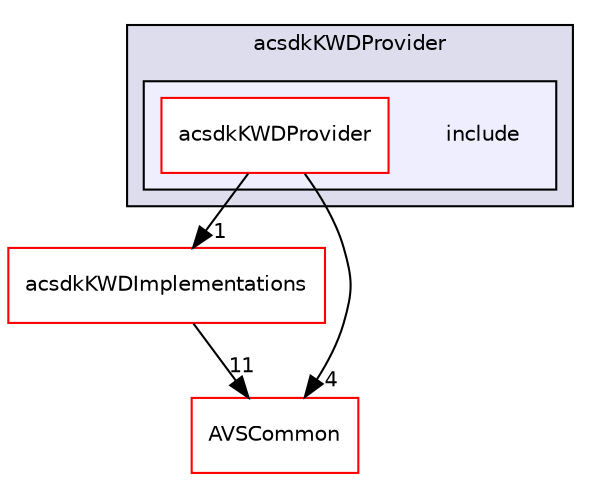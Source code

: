 digraph "/workplace/avs-device-sdk/shared/KWD/acsdkKWDProvider/include" {
  compound=true
  node [ fontsize="10", fontname="Helvetica"];
  edge [ labelfontsize="10", labelfontname="Helvetica"];
  subgraph clusterdir_c437527fd62637636a68c5be7de238c6 {
    graph [ bgcolor="#ddddee", pencolor="black", label="acsdkKWDProvider" fontname="Helvetica", fontsize="10", URL="dir_c437527fd62637636a68c5be7de238c6.html"]
  subgraph clusterdir_9e1fe2b8ef2de256782eb4aeb68ae3af {
    graph [ bgcolor="#eeeeff", pencolor="black", label="" URL="dir_9e1fe2b8ef2de256782eb4aeb68ae3af.html"];
    dir_9e1fe2b8ef2de256782eb4aeb68ae3af [shape=plaintext label="include"];
    dir_816969d95cac49c4c79af54b55faa46f [shape=box label="acsdkKWDProvider" color="red" fillcolor="white" style="filled" URL="dir_816969d95cac49c4c79af54b55faa46f.html"];
  }
  }
  dir_e571f3a40729e98c18f677039f217076 [shape=box label="acsdkKWDImplementations" fillcolor="white" style="filled" color="red" URL="dir_e571f3a40729e98c18f677039f217076.html"];
  dir_13e65effb2bde530b17b3d5eefcd0266 [shape=box label="AVSCommon" fillcolor="white" style="filled" color="red" URL="dir_13e65effb2bde530b17b3d5eefcd0266.html"];
  dir_e571f3a40729e98c18f677039f217076->dir_13e65effb2bde530b17b3d5eefcd0266 [headlabel="11", labeldistance=1.5 headhref="dir_000769_000017.html"];
  dir_816969d95cac49c4c79af54b55faa46f->dir_e571f3a40729e98c18f677039f217076 [headlabel="1", labeldistance=1.5 headhref="dir_000781_000769.html"];
  dir_816969d95cac49c4c79af54b55faa46f->dir_13e65effb2bde530b17b3d5eefcd0266 [headlabel="4", labeldistance=1.5 headhref="dir_000781_000017.html"];
}
